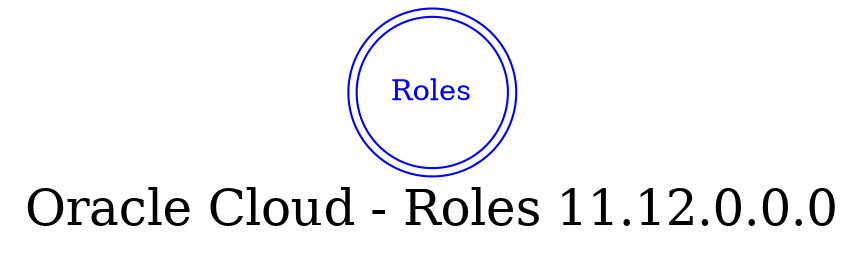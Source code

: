 digraph LexiconGraph {
graph[label="Oracle Cloud - Roles 11.12.0.0.0", fontsize=24]
splines=true
"Roles" [color=blue, fontcolor=blue, shape=doublecircle]
}
